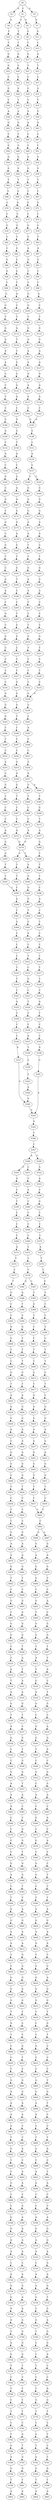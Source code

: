strict digraph  {
	S0 -> S1 [ label = C ];
	S0 -> S2 [ label = A ];
	S0 -> S3 [ label = G ];
	S1 -> S4 [ label = T ];
	S1 -> S5 [ label = G ];
	S2 -> S6 [ label = A ];
	S3 -> S7 [ label = G ];
	S4 -> S8 [ label = T ];
	S5 -> S9 [ label = G ];
	S6 -> S10 [ label = C ];
	S7 -> S11 [ label = A ];
	S8 -> S12 [ label = T ];
	S9 -> S13 [ label = T ];
	S10 -> S14 [ label = T ];
	S11 -> S15 [ label = C ];
	S12 -> S16 [ label = G ];
	S13 -> S17 [ label = G ];
	S14 -> S18 [ label = G ];
	S15 -> S19 [ label = G ];
	S16 -> S20 [ label = C ];
	S17 -> S21 [ label = C ];
	S18 -> S22 [ label = G ];
	S19 -> S23 [ label = T ];
	S20 -> S24 [ label = C ];
	S21 -> S25 [ label = C ];
	S22 -> S26 [ label = C ];
	S23 -> S27 [ label = C ];
	S24 -> S28 [ label = G ];
	S25 -> S29 [ label = G ];
	S26 -> S30 [ label = G ];
	S27 -> S31 [ label = G ];
	S28 -> S32 [ label = T ];
	S29 -> S33 [ label = C ];
	S30 -> S34 [ label = C ];
	S31 -> S35 [ label = T ];
	S32 -> S36 [ label = A ];
	S33 -> S37 [ label = A ];
	S34 -> S38 [ label = A ];
	S35 -> S39 [ label = G ];
	S36 -> S40 [ label = G ];
	S37 -> S41 [ label = A ];
	S38 -> S42 [ label = G ];
	S39 -> S43 [ label = A ];
	S40 -> S44 [ label = C ];
	S41 -> S45 [ label = C ];
	S42 -> S46 [ label = C ];
	S43 -> S47 [ label = C ];
	S44 -> S48 [ label = C ];
	S45 -> S49 [ label = C ];
	S46 -> S50 [ label = G ];
	S47 -> S51 [ label = C ];
	S48 -> S52 [ label = G ];
	S49 -> S53 [ label = A ];
	S50 -> S54 [ label = G ];
	S51 -> S55 [ label = G ];
	S52 -> S56 [ label = G ];
	S53 -> S57 [ label = G ];
	S54 -> S58 [ label = G ];
	S55 -> S59 [ label = G ];
	S56 -> S60 [ label = T ];
	S57 -> S61 [ label = T ];
	S58 -> S62 [ label = T ];
	S59 -> S63 [ label = T ];
	S60 -> S64 [ label = G ];
	S61 -> S65 [ label = C ];
	S62 -> S66 [ label = G ];
	S63 -> S67 [ label = C ];
	S64 -> S68 [ label = A ];
	S65 -> S69 [ label = G ];
	S66 -> S70 [ label = C ];
	S67 -> S71 [ label = G ];
	S68 -> S72 [ label = C ];
	S69 -> S73 [ label = C ];
	S70 -> S74 [ label = C ];
	S71 -> S75 [ label = C ];
	S72 -> S76 [ label = G ];
	S73 -> S77 [ label = G ];
	S74 -> S78 [ label = G ];
	S75 -> S79 [ label = G ];
	S76 -> S80 [ label = T ];
	S77 -> S81 [ label = C ];
	S78 -> S82 [ label = C ];
	S79 -> S83 [ label = T ];
	S80 -> S84 [ label = G ];
	S81 -> S85 [ label = A ];
	S82 -> S86 [ label = C ];
	S83 -> S87 [ label = A ];
	S84 -> S88 [ label = G ];
	S85 -> S89 [ label = G ];
	S86 -> S90 [ label = G ];
	S87 -> S91 [ label = G ];
	S88 -> S92 [ label = G ];
	S89 -> S93 [ label = C ];
	S90 -> S94 [ label = G ];
	S91 -> S95 [ label = C ];
	S92 -> S96 [ label = T ];
	S93 -> S97 [ label = C ];
	S94 -> S98 [ label = T ];
	S95 -> S99 [ label = C ];
	S96 -> S100 [ label = A ];
	S97 -> S101 [ label = G ];
	S98 -> S102 [ label = G ];
	S99 -> S103 [ label = G ];
	S100 -> S104 [ label = C ];
	S101 -> S105 [ label = G ];
	S102 -> S106 [ label = G ];
	S103 -> S107 [ label = C ];
	S104 -> S108 [ label = T ];
	S105 -> S109 [ label = T ];
	S106 -> S110 [ label = T ];
	S107 -> S111 [ label = T ];
	S108 -> S112 [ label = A ];
	S109 -> S113 [ label = G ];
	S110 -> S114 [ label = G ];
	S111 -> S115 [ label = G ];
	S112 -> S116 [ label = T ];
	S113 -> S117 [ label = G ];
	S114 -> S118 [ label = G ];
	S115 -> S119 [ label = G ];
	S116 -> S120 [ label = T ];
	S117 -> S121 [ label = A ];
	S118 -> S122 [ label = A ];
	S119 -> S123 [ label = A ];
	S120 -> S124 [ label = G ];
	S121 -> S125 [ label = A ];
	S122 -> S126 [ label = A ];
	S123 -> S127 [ label = A ];
	S124 -> S128 [ label = G ];
	S125 -> S129 [ label = G ];
	S126 -> S130 [ label = C ];
	S127 -> S131 [ label = G ];
	S128 -> S132 [ label = A ];
	S129 -> S133 [ label = A ];
	S130 -> S134 [ label = C ];
	S131 -> S135 [ label = A ];
	S132 -> S136 [ label = A ];
	S133 -> S137 [ label = A ];
	S134 -> S138 [ label = T ];
	S135 -> S139 [ label = A ];
	S136 -> S140 [ label = C ];
	S137 -> S141 [ label = C ];
	S138 -> S142 [ label = C ];
	S139 -> S143 [ label = C ];
	S140 -> S144 [ label = G ];
	S141 -> S145 [ label = G ];
	S142 -> S146 [ label = G ];
	S143 -> S145 [ label = G ];
	S144 -> S147 [ label = G ];
	S145 -> S148 [ label = G ];
	S146 -> S149 [ label = G ];
	S147 -> S150 [ label = T ];
	S148 -> S151 [ label = C ];
	S149 -> S152 [ label = C ];
	S150 -> S153 [ label = A ];
	S151 -> S154 [ label = A ];
	S152 -> S155 [ label = A ];
	S153 -> S156 [ label = C ];
	S154 -> S157 [ label = C ];
	S155 -> S158 [ label = C ];
	S156 -> S159 [ label = G ];
	S157 -> S160 [ label = C ];
	S157 -> S161 [ label = T ];
	S158 -> S162 [ label = G ];
	S159 -> S163 [ label = A ];
	S160 -> S164 [ label = G ];
	S161 -> S165 [ label = G ];
	S162 -> S166 [ label = C ];
	S163 -> S167 [ label = A ];
	S164 -> S168 [ label = G ];
	S165 -> S169 [ label = G ];
	S166 -> S170 [ label = G ];
	S167 -> S171 [ label = G ];
	S168 -> S172 [ label = G ];
	S169 -> S173 [ label = G ];
	S170 -> S174 [ label = C ];
	S171 -> S175 [ label = A ];
	S172 -> S176 [ label = A ];
	S173 -> S177 [ label = A ];
	S174 -> S178 [ label = G ];
	S175 -> S179 [ label = A ];
	S176 -> S180 [ label = A ];
	S177 -> S181 [ label = A ];
	S178 -> S182 [ label = C ];
	S179 -> S183 [ label = G ];
	S180 -> S184 [ label = T ];
	S181 -> S185 [ label = C ];
	S182 -> S186 [ label = G ];
	S183 -> S187 [ label = T ];
	S184 -> S188 [ label = T ];
	S185 -> S189 [ label = T ];
	S186 -> S190 [ label = T ];
	S187 -> S191 [ label = G ];
	S188 -> S192 [ label = G ];
	S189 -> S193 [ label = G ];
	S190 -> S194 [ label = C ];
	S191 -> S195 [ label = T ];
	S192 -> S196 [ label = A ];
	S193 -> S197 [ label = G ];
	S194 -> S198 [ label = G ];
	S195 -> S199 [ label = C ];
	S196 -> S200 [ label = A ];
	S197 -> S201 [ label = A ];
	S198 -> S202 [ label = A ];
	S199 -> S203 [ label = C ];
	S200 -> S204 [ label = C ];
	S201 -> S205 [ label = C ];
	S202 -> S206 [ label = C ];
	S203 -> S207 [ label = T ];
	S204 -> S208 [ label = C ];
	S205 -> S209 [ label = C ];
	S206 -> S210 [ label = G ];
	S207 -> S211 [ label = G ];
	S208 -> S212 [ label = C ];
	S209 -> S213 [ label = C ];
	S210 -> S214 [ label = C ];
	S211 -> S215 [ label = G ];
	S212 -> S216 [ label = G ];
	S213 -> S217 [ label = G ];
	S214 -> S218 [ label = G ];
	S215 -> S219 [ label = C ];
	S216 -> S220 [ label = T ];
	S217 -> S221 [ label = T ];
	S218 -> S222 [ label = C ];
	S219 -> S223 [ label = C ];
	S220 -> S224 [ label = C ];
	S221 -> S225 [ label = C ];
	S222 -> S226 [ label = C ];
	S223 -> S227 [ label = T ];
	S224 -> S228 [ label = T ];
	S225 -> S229 [ label = T ];
	S226 -> S230 [ label = T ];
	S227 -> S231 [ label = G ];
	S228 -> S232 [ label = C ];
	S229 -> S233 [ label = C ];
	S230 -> S234 [ label = C ];
	S231 -> S235 [ label = G ];
	S232 -> S236 [ label = G ];
	S233 -> S236 [ label = G ];
	S234 -> S237 [ label = G ];
	S235 -> S238 [ label = G ];
	S236 -> S239 [ label = G ];
	S237 -> S240 [ label = G ];
	S238 -> S241 [ label = T ];
	S239 -> S242 [ label = C ];
	S240 -> S243 [ label = G ];
	S241 -> S244 [ label = C ];
	S242 -> S245 [ label = A ];
	S243 -> S246 [ label = C ];
	S244 -> S247 [ label = C ];
	S245 -> S248 [ label = C ];
	S246 -> S249 [ label = T ];
	S247 -> S250 [ label = C ];
	S248 -> S251 [ label = C ];
	S249 -> S252 [ label = C ];
	S250 -> S253 [ label = G ];
	S251 -> S254 [ label = G ];
	S252 -> S255 [ label = A ];
	S253 -> S256 [ label = A ];
	S254 -> S257 [ label = A ];
	S255 -> S258 [ label = C ];
	S256 -> S259 [ label = G ];
	S257 -> S260 [ label = G ];
	S257 -> S261 [ label = A ];
	S258 -> S262 [ label = G ];
	S259 -> S263 [ label = T ];
	S260 -> S264 [ label = T ];
	S261 -> S265 [ label = T ];
	S262 -> S266 [ label = T ];
	S263 -> S267 [ label = C ];
	S264 -> S268 [ label = C ];
	S265 -> S269 [ label = G ];
	S266 -> S270 [ label = C ];
	S267 -> S271 [ label = C ];
	S268 -> S272 [ label = C ];
	S269 -> S273 [ label = T ];
	S270 -> S274 [ label = C ];
	S271 -> S275 [ label = A ];
	S272 -> S276 [ label = A ];
	S273 -> S277 [ label = A ];
	S274 -> S278 [ label = A ];
	S275 -> S279 [ label = G ];
	S276 -> S279 [ label = G ];
	S277 -> S280 [ label = G ];
	S278 -> S281 [ label = G ];
	S279 -> S282 [ label = T ];
	S279 -> S283 [ label = C ];
	S280 -> S284 [ label = T ];
	S281 -> S285 [ label = C ];
	S282 -> S286 [ label = A ];
	S283 -> S287 [ label = T ];
	S284 -> S288 [ label = T ];
	S285 -> S289 [ label = T ];
	S286 -> S290 [ label = G ];
	S287 -> S291 [ label = T ];
	S288 -> S292 [ label = T ];
	S289 -> S293 [ label = T ];
	S290 -> S294 [ label = G ];
	S291 -> S295 [ label = C ];
	S292 -> S296 [ label = C ];
	S293 -> S295 [ label = C ];
	S294 -> S297 [ label = G ];
	S295 -> S298 [ label = A ];
	S296 -> S299 [ label = A ];
	S297 -> S300 [ label = T ];
	S298 -> S301 [ label = C ];
	S299 -> S302 [ label = C ];
	S300 -> S303 [ label = C ];
	S301 -> S304 [ label = G ];
	S302 -> S305 [ label = T ];
	S303 -> S306 [ label = A ];
	S304 -> S307 [ label = C ];
	S305 -> S308 [ label = C ];
	S306 -> S309 [ label = C ];
	S307 -> S310 [ label = C ];
	S308 -> S311 [ label = C ];
	S309 -> S312 [ label = T ];
	S310 -> S313 [ label = C ];
	S311 -> S314 [ label = T ];
	S312 -> S315 [ label = C ];
	S313 -> S316 [ label = T ];
	S314 -> S317 [ label = T ];
	S315 -> S318 [ label = G ];
	S316 -> S319 [ label = T ];
	S317 -> S320 [ label = T ];
	S318 -> S321 [ label = C ];
	S319 -> S322 [ label = C ];
	S320 -> S323 [ label = C ];
	S321 -> S324 [ label = T ];
	S322 -> S325 [ label = A ];
	S323 -> S326 [ label = A ];
	S324 -> S327 [ label = T ];
	S325 -> S328 [ label = T ];
	S326 -> S329 [ label = T ];
	S327 -> S330 [ label = C ];
	S328 -> S331 [ label = C ];
	S329 -> S332 [ label = C ];
	S330 -> S333 [ label = A ];
	S331 -> S334 [ label = C ];
	S332 -> S335 [ label = C ];
	S333 -> S336 [ label = T ];
	S334 -> S337 [ label = A ];
	S335 -> S338 [ label = A ];
	S336 -> S339 [ label = C ];
	S337 -> S340 [ label = G ];
	S338 -> S341 [ label = G ];
	S339 -> S342 [ label = C ];
	S340 -> S343 [ label = A ];
	S341 -> S343 [ label = A ];
	S342 -> S344 [ label = A ];
	S343 -> S345 [ label = A ];
	S344 -> S340 [ label = G ];
	S345 -> S346 [ label = C ];
	S346 -> S347 [ label = C ];
	S347 -> S348 [ label = A ];
	S347 -> S349 [ label = G ];
	S348 -> S350 [ label = G ];
	S348 -> S351 [ label = C ];
	S349 -> S352 [ label = G ];
	S350 -> S353 [ label = A ];
	S351 -> S354 [ label = C ];
	S352 -> S355 [ label = A ];
	S353 -> S356 [ label = C ];
	S354 -> S357 [ label = A ];
	S355 -> S358 [ label = C ];
	S356 -> S359 [ label = T ];
	S357 -> S360 [ label = C ];
	S358 -> S361 [ label = G ];
	S359 -> S362 [ label = C ];
	S360 -> S363 [ label = C ];
	S361 -> S364 [ label = C ];
	S362 -> S365 [ label = C ];
	S363 -> S366 [ label = C ];
	S364 -> S367 [ label = C ];
	S365 -> S368 [ label = C ];
	S366 -> S369 [ label = C ];
	S367 -> S370 [ label = C ];
	S368 -> S371 [ label = A ];
	S369 -> S372 [ label = T ];
	S370 -> S373 [ label = A ];
	S371 -> S374 [ label = T ];
	S372 -> S375 [ label = T ];
	S373 -> S376 [ label = T ];
	S374 -> S377 [ label = C ];
	S375 -> S378 [ label = C ];
	S376 -> S379 [ label = C ];
	S377 -> S380 [ label = T ];
	S378 -> S381 [ label = C ];
	S378 -> S382 [ label = G ];
	S379 -> S383 [ label = G ];
	S380 -> S384 [ label = G ];
	S381 -> S385 [ label = T ];
	S382 -> S386 [ label = A ];
	S383 -> S387 [ label = T ];
	S384 -> S388 [ label = C ];
	S385 -> S389 [ label = G ];
	S386 -> S390 [ label = T ];
	S387 -> S391 [ label = C ];
	S388 -> S392 [ label = C ];
	S389 -> S393 [ label = T ];
	S390 -> S394 [ label = C ];
	S391 -> S395 [ label = C ];
	S392 -> S396 [ label = A ];
	S393 -> S397 [ label = C ];
	S394 -> S398 [ label = G ];
	S395 -> S399 [ label = T ];
	S396 -> S400 [ label = G ];
	S397 -> S401 [ label = C ];
	S398 -> S402 [ label = T ];
	S399 -> S403 [ label = C ];
	S400 -> S404 [ label = T ];
	S401 -> S405 [ label = T ];
	S402 -> S406 [ label = T ];
	S403 -> S407 [ label = T ];
	S404 -> S408 [ label = C ];
	S405 -> S409 [ label = T ];
	S406 -> S410 [ label = T ];
	S407 -> S411 [ label = T ];
	S408 -> S412 [ label = G ];
	S409 -> S413 [ label = G ];
	S410 -> S414 [ label = G ];
	S411 -> S415 [ label = C ];
	S412 -> S416 [ label = T ];
	S413 -> S417 [ label = T ];
	S414 -> S418 [ label = T ];
	S415 -> S419 [ label = T ];
	S416 -> S420 [ label = A ];
	S417 -> S421 [ label = A ];
	S418 -> S422 [ label = A ];
	S419 -> S423 [ label = C ];
	S420 -> S424 [ label = A ];
	S421 -> S425 [ label = G ];
	S422 -> S426 [ label = G ];
	S423 -> S427 [ label = G ];
	S424 -> S428 [ label = G ];
	S425 -> S429 [ label = G ];
	S426 -> S430 [ label = G ];
	S427 -> S431 [ label = G ];
	S428 -> S432 [ label = A ];
	S429 -> S433 [ label = A ];
	S430 -> S434 [ label = A ];
	S431 -> S435 [ label = A ];
	S432 -> S436 [ label = C ];
	S433 -> S437 [ label = G ];
	S434 -> S438 [ label = A ];
	S435 -> S439 [ label = G ];
	S436 -> S440 [ label = G ];
	S437 -> S441 [ label = A ];
	S438 -> S442 [ label = A ];
	S439 -> S443 [ label = A ];
	S440 -> S444 [ label = G ];
	S441 -> S445 [ label = G ];
	S442 -> S446 [ label = G ];
	S443 -> S447 [ label = G ];
	S444 -> S448 [ label = C ];
	S445 -> S449 [ label = G ];
	S446 -> S450 [ label = G ];
	S447 -> S451 [ label = G ];
	S448 -> S452 [ label = T ];
	S449 -> S453 [ label = T ];
	S450 -> S454 [ label = T ];
	S451 -> S455 [ label = T ];
	S452 -> S456 [ label = C ];
	S453 -> S457 [ label = C ];
	S454 -> S458 [ label = C ];
	S455 -> S459 [ label = C ];
	S456 -> S460 [ label = T ];
	S457 -> S461 [ label = C ];
	S458 -> S462 [ label = C ];
	S459 -> S461 [ label = C ];
	S460 -> S463 [ label = C ];
	S461 -> S464 [ label = C ];
	S462 -> S465 [ label = C ];
	S463 -> S466 [ label = G ];
	S464 -> S467 [ label = A ];
	S464 -> S468 [ label = G ];
	S465 -> S469 [ label = G ];
	S466 -> S470 [ label = A ];
	S467 -> S471 [ label = G ];
	S468 -> S472 [ label = G ];
	S469 -> S473 [ label = A ];
	S470 -> S474 [ label = A ];
	S471 -> S475 [ label = A ];
	S472 -> S476 [ label = A ];
	S473 -> S477 [ label = A ];
	S474 -> S478 [ label = G ];
	S475 -> S479 [ label = G ];
	S476 -> S480 [ label = G ];
	S477 -> S481 [ label = G ];
	S478 -> S482 [ label = T ];
	S479 -> S483 [ label = C ];
	S480 -> S484 [ label = G ];
	S481 -> S485 [ label = T ];
	S482 -> S486 [ label = C ];
	S483 -> S487 [ label = C ];
	S484 -> S488 [ label = C ];
	S485 -> S489 [ label = C ];
	S486 -> S490 [ label = G ];
	S487 -> S491 [ label = A ];
	S488 -> S492 [ label = G ];
	S489 -> S493 [ label = G ];
	S490 -> S494 [ label = C ];
	S491 -> S495 [ label = C ];
	S492 -> S496 [ label = T ];
	S493 -> S497 [ label = A ];
	S494 -> S498 [ label = G ];
	S495 -> S499 [ label = G ];
	S496 -> S500 [ label = G ];
	S497 -> S501 [ label = G ];
	S498 -> S502 [ label = G ];
	S499 -> S503 [ label = G ];
	S500 -> S504 [ label = G ];
	S501 -> S505 [ label = G ];
	S502 -> S506 [ label = C ];
	S503 -> S507 [ label = T ];
	S504 -> S508 [ label = T ];
	S505 -> S509 [ label = T ];
	S506 -> S510 [ label = T ];
	S507 -> S511 [ label = T ];
	S508 -> S512 [ label = A ];
	S509 -> S513 [ label = A ];
	S510 -> S514 [ label = A ];
	S511 -> S515 [ label = A ];
	S512 -> S516 [ label = T ];
	S513 -> S517 [ label = T ];
	S514 -> S518 [ label = T ];
	S515 -> S519 [ label = C ];
	S516 -> S520 [ label = G ];
	S517 -> S521 [ label = A ];
	S518 -> S522 [ label = A ];
	S519 -> S523 [ label = T ];
	S520 -> S524 [ label = A ];
	S521 -> S525 [ label = A ];
	S522 -> S526 [ label = G ];
	S523 -> S527 [ label = G ];
	S524 -> S528 [ label = G ];
	S525 -> S529 [ label = G ];
	S526 -> S530 [ label = T ];
	S527 -> S531 [ label = C ];
	S528 -> S532 [ label = C ];
	S529 -> S533 [ label = T ];
	S530 -> S534 [ label = A ];
	S531 -> S535 [ label = A ];
	S532 -> S536 [ label = G ];
	S533 -> S537 [ label = C ];
	S534 -> S538 [ label = G ];
	S535 -> S539 [ label = G ];
	S536 -> S540 [ label = G ];
	S537 -> S541 [ label = G ];
	S538 -> S542 [ label = C ];
	S539 -> S543 [ label = A ];
	S540 -> S544 [ label = T ];
	S541 -> S545 [ label = T ];
	S542 -> S546 [ label = C ];
	S543 -> S547 [ label = C ];
	S544 -> S548 [ label = C ];
	S545 -> S549 [ label = G ];
	S546 -> S550 [ label = G ];
	S547 -> S551 [ label = G ];
	S548 -> S552 [ label = G ];
	S549 -> S553 [ label = G ];
	S550 -> S554 [ label = A ];
	S551 -> S555 [ label = G ];
	S552 -> S556 [ label = C ];
	S553 -> S557 [ label = T ];
	S554 -> S558 [ label = A ];
	S555 -> S559 [ label = A ];
	S556 -> S560 [ label = A ];
	S557 -> S561 [ label = A ];
	S558 -> S562 [ label = A ];
	S559 -> S563 [ label = C ];
	S560 -> S564 [ label = C ];
	S561 -> S565 [ label = C ];
	S562 -> S566 [ label = C ];
	S563 -> S567 [ label = A ];
	S564 -> S568 [ label = G ];
	S565 -> S569 [ label = C ];
	S566 -> S570 [ label = C ];
	S567 -> S571 [ label = C ];
	S568 -> S572 [ label = C ];
	S569 -> S573 [ label = G ];
	S570 -> S574 [ label = C ];
	S571 -> S575 [ label = A ];
	S572 -> S576 [ label = G ];
	S573 -> S577 [ label = G ];
	S574 -> S578 [ label = C ];
	S575 -> S579 [ label = C ];
	S576 -> S580 [ label = C ];
	S577 -> S581 [ label = T ];
	S578 -> S582 [ label = G ];
	S579 -> S583 [ label = C ];
	S580 -> S584 [ label = G ];
	S581 -> S585 [ label = G ];
	S582 -> S586 [ label = A ];
	S583 -> S587 [ label = T ];
	S584 -> S588 [ label = G ];
	S585 -> S589 [ label = G ];
	S586 -> S590 [ label = C ];
	S587 -> S591 [ label = C ];
	S588 -> S592 [ label = C ];
	S589 -> S593 [ label = T ];
	S590 -> S594 [ label = T ];
	S591 -> S595 [ label = T ];
	S592 -> S596 [ label = T ];
	S593 -> S597 [ label = T ];
	S594 -> S598 [ label = A ];
	S595 -> S599 [ label = A ];
	S596 -> S600 [ label = G ];
	S597 -> S601 [ label = A ];
	S598 -> S602 [ label = G ];
	S599 -> S603 [ label = G ];
	S600 -> S604 [ label = G ];
	S601 -> S605 [ label = G ];
	S602 -> S606 [ label = A ];
	S603 -> S607 [ label = A ];
	S604 -> S608 [ label = A ];
	S605 -> S609 [ label = A ];
	S606 -> S610 [ label = A ];
	S607 -> S611 [ label = A ];
	S608 -> S612 [ label = A ];
	S609 -> S613 [ label = A ];
	S610 -> S614 [ label = T ];
	S611 -> S615 [ label = C ];
	S612 -> S616 [ label = T ];
	S613 -> S617 [ label = G ];
	S614 -> S618 [ label = C ];
	S615 -> S619 [ label = G ];
	S616 -> S620 [ label = G ];
	S617 -> S621 [ label = G ];
	S618 -> S622 [ label = G ];
	S619 -> S623 [ label = A ];
	S620 -> S624 [ label = G ];
	S621 -> S625 [ label = G ];
	S622 -> S626 [ label = G ];
	S623 -> S627 [ label = G ];
	S624 -> S628 [ label = G ];
	S625 -> S629 [ label = G ];
	S626 -> S630 [ label = G ];
	S627 -> S631 [ label = G ];
	S628 -> S632 [ label = G ];
	S629 -> S633 [ label = G ];
	S630 -> S634 [ label = T ];
	S631 -> S635 [ label = T ];
	S632 -> S636 [ label = T ];
	S633 -> S637 [ label = T ];
	S634 -> S638 [ label = A ];
	S635 -> S639 [ label = G ];
	S636 -> S640 [ label = C ];
	S637 -> S641 [ label = C ];
	S638 -> S642 [ label = T ];
	S639 -> S643 [ label = T ];
	S640 -> S644 [ label = C ];
	S641 -> S645 [ label = C ];
	S642 -> S646 [ label = C ];
	S643 -> S647 [ label = C ];
	S644 -> S648 [ label = G ];
	S645 -> S649 [ label = G ];
	S646 -> S650 [ label = C ];
	S647 -> S651 [ label = C ];
	S648 -> S652 [ label = C ];
	S649 -> S653 [ label = T ];
	S650 -> S654 [ label = C ];
	S651 -> S655 [ label = C ];
	S652 -> S656 [ label = C ];
	S653 -> S657 [ label = C ];
	S654 -> S658 [ label = G ];
	S655 -> S659 [ label = T ];
	S656 -> S660 [ label = G ];
	S657 -> S661 [ label = G ];
	S658 -> S662 [ label = A ];
	S659 -> S663 [ label = G ];
	S660 -> S664 [ label = G ];
	S661 -> S665 [ label = G ];
	S662 -> S666 [ label = A ];
	S663 -> S667 [ label = T ];
	S664 -> S668 [ label = A ];
	S665 -> S669 [ label = A ];
	S666 -> S670 [ label = A ];
	S667 -> S671 [ label = C ];
	S668 -> S672 [ label = A ];
	S669 -> S673 [ label = A ];
	S670 -> S674 [ label = G ];
	S671 -> S675 [ label = C ];
	S672 -> S676 [ label = C ];
	S673 -> S677 [ label = C ];
	S674 -> S678 [ label = T ];
	S675 -> S679 [ label = T ];
	S676 -> S680 [ label = T ];
	S677 -> S681 [ label = T ];
	S678 -> S682 [ label = G ];
	S679 -> S683 [ label = A ];
	S680 -> S684 [ label = G ];
	S681 -> S685 [ label = A ];
	S682 -> S686 [ label = T ];
	S683 -> S687 [ label = C ];
	S684 -> S688 [ label = C ];
	S685 -> S689 [ label = C ];
	S686 -> S690 [ label = C ];
	S687 -> S691 [ label = T ];
	S688 -> S692 [ label = A ];
	S689 -> S693 [ label = A ];
	S690 -> S694 [ label = G ];
	S691 -> S695 [ label = A ];
	S692 -> S696 [ label = A ];
	S693 -> S697 [ label = A ];
	S694 -> S698 [ label = T ];
	S695 -> S699 [ label = C ];
	S696 -> S700 [ label = C ];
	S697 -> S701 [ label = C ];
	S698 -> S702 [ label = C ];
	S699 -> S703 [ label = C ];
	S700 -> S704 [ label = C ];
	S701 -> S705 [ label = G ];
	S702 -> S706 [ label = G ];
	S703 -> S707 [ label = A ];
	S704 -> S708 [ label = A ];
	S705 -> S709 [ label = A ];
	S706 -> S710 [ label = G ];
	S707 -> S711 [ label = G ];
	S708 -> S712 [ label = G ];
	S709 -> S713 [ label = A ];
	S710 -> S714 [ label = A ];
	S711 -> S715 [ label = G ];
	S712 -> S716 [ label = A ];
	S713 -> S717 [ label = A ];
	S714 -> S718 [ label = A ];
	S715 -> S719 [ label = A ];
	S716 -> S720 [ label = A ];
	S717 -> S721 [ label = A ];
	S718 -> S722 [ label = C ];
	S719 -> S723 [ label = G ];
	S720 -> S724 [ label = C ];
	S721 -> S725 [ label = C ];
	S722 -> S726 [ label = A ];
	S723 -> S727 [ label = A ];
	S724 -> S728 [ label = A ];
	S725 -> S729 [ label = A ];
	S726 -> S730 [ label = G ];
	S727 -> S731 [ label = G ];
	S728 -> S732 [ label = G ];
	S729 -> S733 [ label = G ];
	S730 -> S734 [ label = G ];
	S731 -> S735 [ label = T ];
	S732 -> S736 [ label = C ];
	S733 -> S737 [ label = A ];
	S734 -> S738 [ label = A ];
	S735 -> S739 [ label = C ];
	S736 -> S740 [ label = C ];
	S737 -> S741 [ label = A ];
	S738 -> S742 [ label = A ];
	S739 -> S743 [ label = A ];
	S740 -> S744 [ label = G ];
	S741 -> S745 [ label = G ];
	S742 -> S746 [ label = T ];
	S743 -> S747 [ label = G ];
	S744 -> S748 [ label = T ];
	S745 -> S749 [ label = G ];
	S746 -> S750 [ label = A ];
	S747 -> S751 [ label = G ];
	S748 -> S752 [ label = C ];
	S749 -> S753 [ label = G ];
	S750 -> S754 [ label = G ];
	S751 -> S755 [ label = A ];
	S752 -> S756 [ label = C ];
	S753 -> S757 [ label = G ];
	S754 -> S758 [ label = T ];
	S755 -> S759 [ label = C ];
	S756 -> S760 [ label = T ];
	S757 -> S761 [ label = T ];
	S758 -> S762 [ label = C ];
	S759 -> S763 [ label = C ];
	S760 -> S764 [ label = C ];
	S761 -> S765 [ label = C ];
	S762 -> S766 [ label = T ];
	S763 -> S767 [ label = A ];
	S764 -> S768 [ label = T ];
	S765 -> S769 [ label = T ];
	S766 -> S770 [ label = C ];
	S767 -> S771 [ label = G ];
	S768 -> S772 [ label = G ];
	S769 -> S773 [ label = C ];
	S770 -> S774 [ label = T ];
	S771 -> S775 [ label = T ];
	S772 -> S776 [ label = T ];
	S773 -> S777 [ label = T ];
	S774 -> S778 [ label = C ];
	S775 -> S779 [ label = C ];
	S776 -> S780 [ label = C ];
	S777 -> S781 [ label = C ];
	S778 -> S782 [ label = T ];
	S779 -> S783 [ label = T ];
	S780 -> S784 [ label = G ];
	S781 -> S785 [ label = G ];
	S782 -> S786 [ label = G ];
	S783 -> S787 [ label = C ];
	S784 -> S788 [ label = T ];
	S785 -> S789 [ label = T ];
	S786 -> S790 [ label = A ];
	S787 -> S791 [ label = T ];
	S788 -> S792 [ label = G ];
	S789 -> S793 [ label = G ];
	S790 -> S794 [ label = G ];
	S791 -> S795 [ label = G ];
	S792 -> S796 [ label = G ];
	S793 -> S797 [ label = G ];
	S794 -> S798 [ label = T ];
	S795 -> S799 [ label = T ];
	S796 -> S800 [ label = T ];
	S797 -> S801 [ label = T ];
	S798 -> S802 [ label = A ];
	S799 -> S803 [ label = A ];
	S800 -> S804 [ label = A ];
	S801 -> S805 [ label = A ];
}
